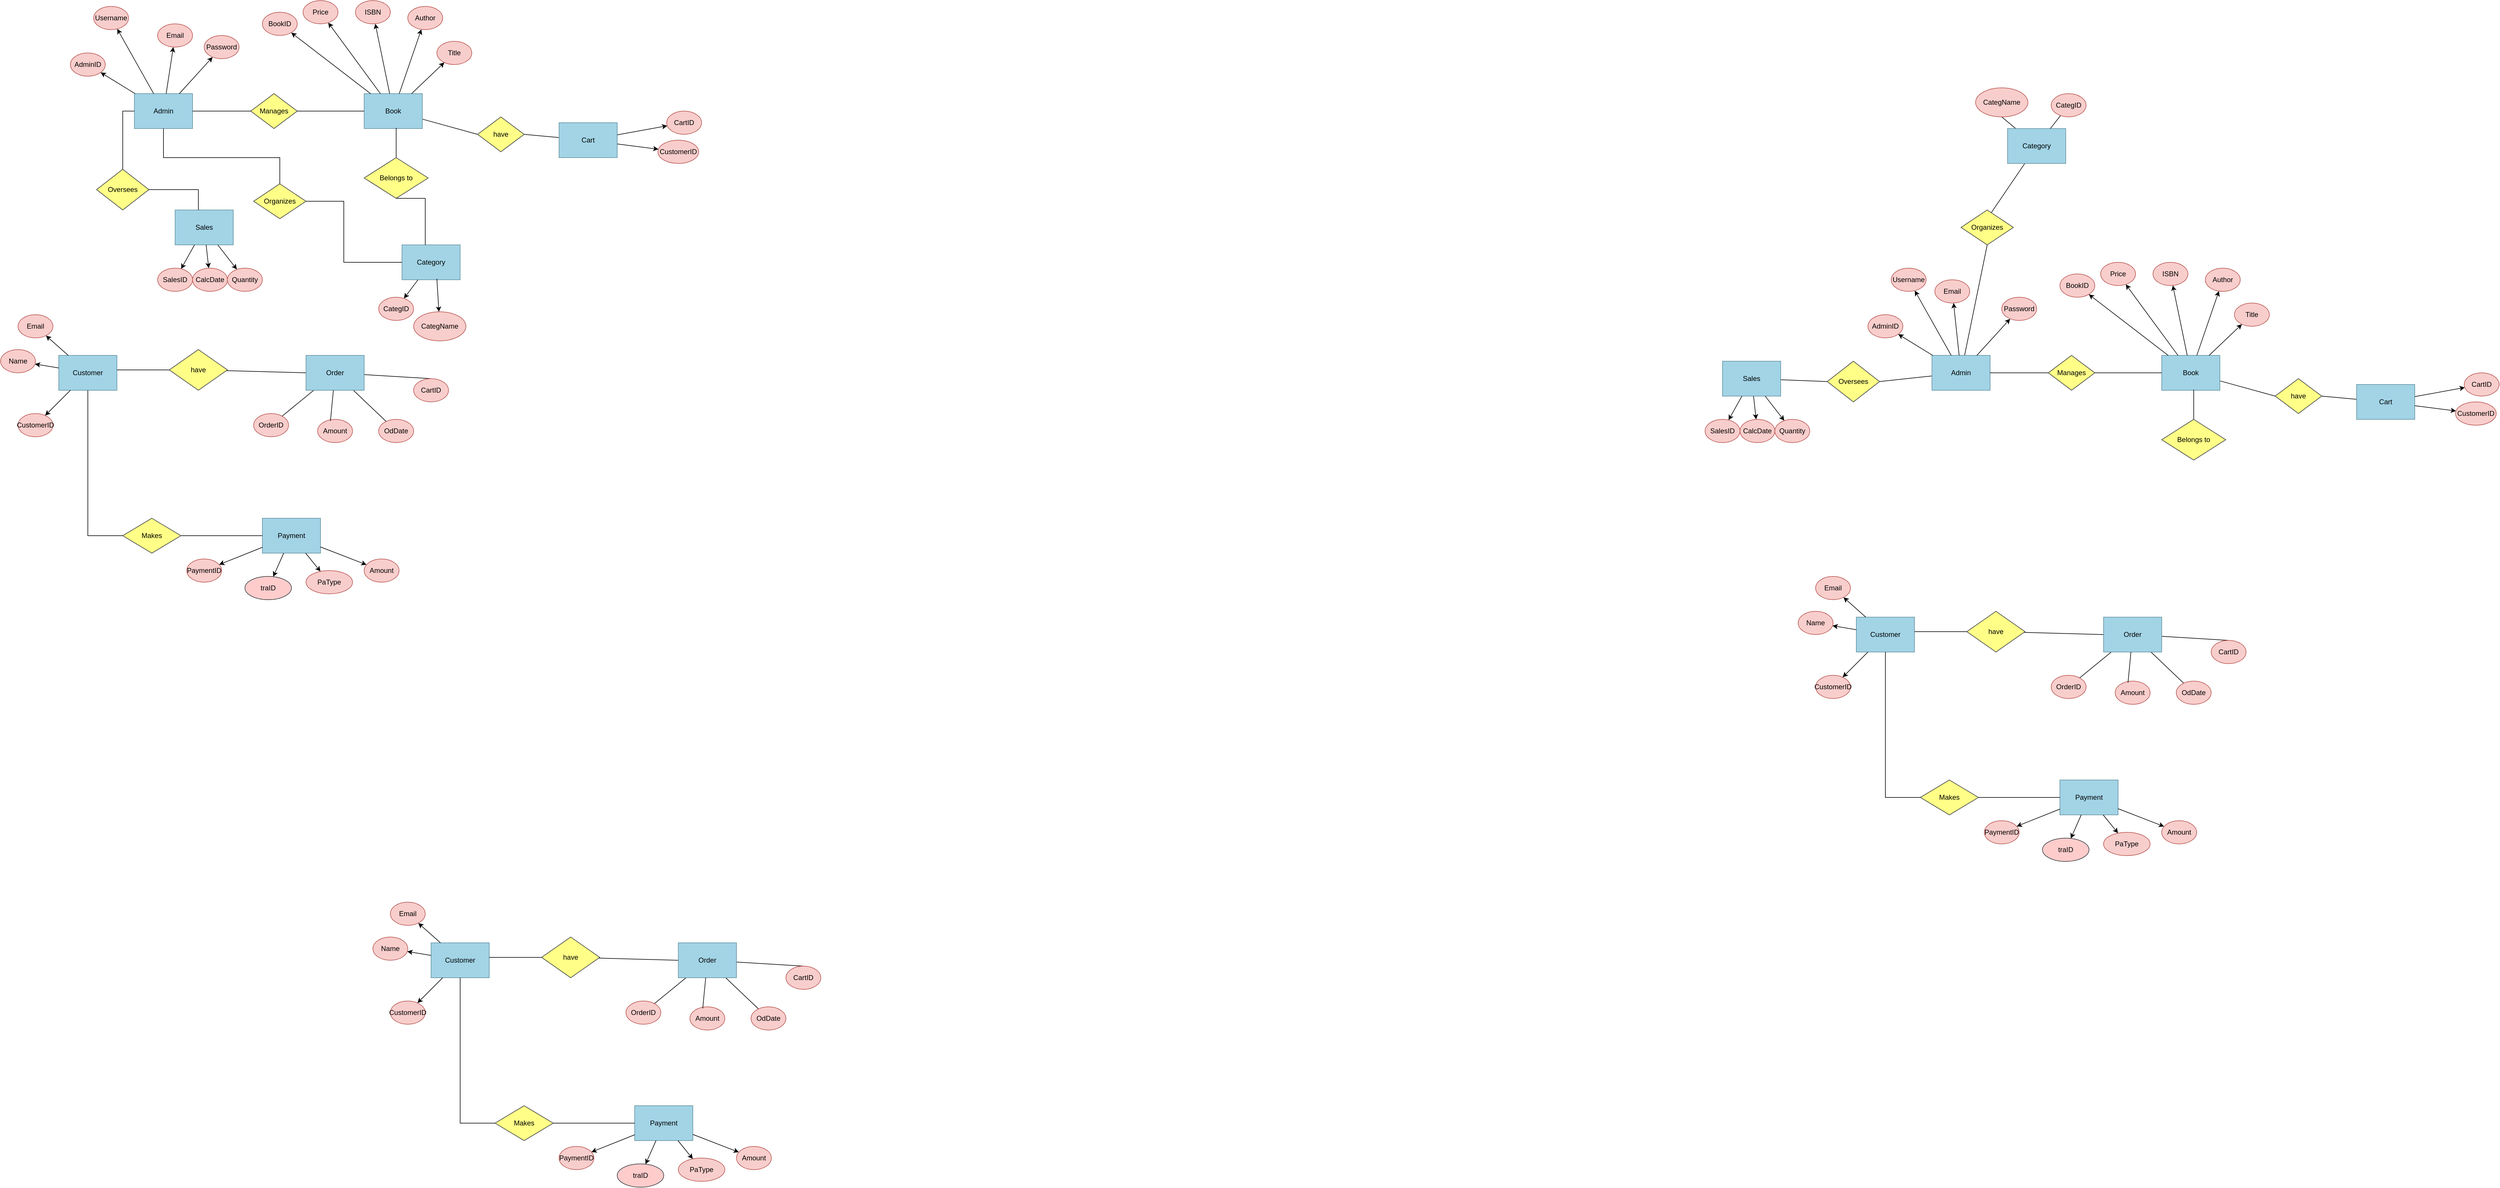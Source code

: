 <mxfile version="26.0.4">
  <diagram name="Page-1" id="3rhYrRMiB4eGqfflBsjG">
    <mxGraphModel dx="1434" dy="1306" grid="1" gridSize="10" guides="1" tooltips="1" connect="1" arrows="1" fold="1" page="0" pageScale="1" pageWidth="980" pageHeight="1390" math="0" shadow="0">
      <root>
        <mxCell id="0" />
        <mxCell id="1" parent="0" />
        <mxCell id="0rolewgUnkRtEiROL6Xr-1" value="Admin" style="rounded=0;whiteSpace=wrap;html=1;fillColor=#a2d4e6;strokeColor=#63919f;" parent="1" vertex="1">
          <mxGeometry x="450" y="-230" width="100" height="60" as="geometry" />
        </mxCell>
        <mxCell id="0rolewgUnkRtEiROL6Xr-2" value="AdminID" style="ellipse;whiteSpace=wrap;html=1;fillColor=#f8cecc;strokeColor=#b85450;" parent="1" vertex="1">
          <mxGeometry x="340" y="-300" width="60" height="40" as="geometry" />
        </mxCell>
        <mxCell id="0rolewgUnkRtEiROL6Xr-3" parent="1" source="0rolewgUnkRtEiROL6Xr-1" target="0rolewgUnkRtEiROL6Xr-2" edge="1">
          <mxGeometry relative="1" as="geometry" />
        </mxCell>
        <mxCell id="0rolewgUnkRtEiROL6Xr-4" value="Username" style="ellipse;whiteSpace=wrap;html=1;fillColor=#f8cecc;strokeColor=#b85450;" parent="1" vertex="1">
          <mxGeometry x="380" y="-380" width="60" height="40" as="geometry" />
        </mxCell>
        <mxCell id="0rolewgUnkRtEiROL6Xr-5" parent="1" source="0rolewgUnkRtEiROL6Xr-1" target="0rolewgUnkRtEiROL6Xr-4" edge="1">
          <mxGeometry relative="1" as="geometry" />
        </mxCell>
        <mxCell id="0rolewgUnkRtEiROL6Xr-6" value="Email" style="ellipse;whiteSpace=wrap;html=1;fillColor=#f8cecc;strokeColor=#b85450;" parent="1" vertex="1">
          <mxGeometry x="490" y="-350" width="60" height="40" as="geometry" />
        </mxCell>
        <mxCell id="0rolewgUnkRtEiROL6Xr-7" parent="1" source="0rolewgUnkRtEiROL6Xr-1" target="0rolewgUnkRtEiROL6Xr-6" edge="1">
          <mxGeometry relative="1" as="geometry" />
        </mxCell>
        <mxCell id="0rolewgUnkRtEiROL6Xr-8" value="Password" style="ellipse;whiteSpace=wrap;html=1;fillColor=#f8cecc;strokeColor=#b85450;" parent="1" vertex="1">
          <mxGeometry x="570" y="-330" width="60" height="40" as="geometry" />
        </mxCell>
        <mxCell id="0rolewgUnkRtEiROL6Xr-9" parent="1" source="0rolewgUnkRtEiROL6Xr-1" target="0rolewgUnkRtEiROL6Xr-8" edge="1">
          <mxGeometry relative="1" as="geometry" />
        </mxCell>
        <mxCell id="0rolewgUnkRtEiROL6Xr-10" value="Manages" style="rhombus;whiteSpace=wrap;html=1;fillColor=#ffff88;strokeColor=#36393d;" parent="1" vertex="1">
          <mxGeometry x="650" y="-230" width="80" height="60" as="geometry" />
        </mxCell>
        <mxCell id="0rolewgUnkRtEiROL6Xr-11" value="Category" style="rounded=0;whiteSpace=wrap;html=1;fillColor=#a2d4e6;strokeColor=#63919f;" parent="1" vertex="1">
          <mxGeometry x="910" y="30" width="100" height="60" as="geometry" />
        </mxCell>
        <mxCell id="0rolewgUnkRtEiROL6Xr-12" value="CategID" style="ellipse;whiteSpace=wrap;html=1;fillColor=#f8cecc;strokeColor=#b85450;" parent="1" vertex="1">
          <mxGeometry x="870" y="120" width="60" height="40" as="geometry" />
        </mxCell>
        <mxCell id="0rolewgUnkRtEiROL6Xr-13" parent="1" source="0rolewgUnkRtEiROL6Xr-11" target="0rolewgUnkRtEiROL6Xr-12" edge="1">
          <mxGeometry relative="1" as="geometry" />
        </mxCell>
        <mxCell id="0rolewgUnkRtEiROL6Xr-14" value="CategName" style="ellipse;whiteSpace=wrap;html=1;fillColor=#f8cecc;strokeColor=#b85450;" parent="1" vertex="1">
          <mxGeometry x="930" y="145" width="90" height="50" as="geometry" />
        </mxCell>
        <mxCell id="0rolewgUnkRtEiROL6Xr-15" style="exitX=0.6;exitY=0.971;exitDx=0;exitDy=0;exitPerimeter=0;" parent="1" source="0rolewgUnkRtEiROL6Xr-11" target="0rolewgUnkRtEiROL6Xr-14" edge="1">
          <mxGeometry relative="1" as="geometry">
            <mxPoint x="1000" y="211" as="sourcePoint" />
          </mxGeometry>
        </mxCell>
        <mxCell id="0gAxfDzyQAuVlfRYsMav-8" style="rounded=0;orthogonalLoop=1;jettySize=auto;html=1;entryX=0;entryY=0.5;entryDx=0;entryDy=0;endArrow=none;endFill=0;" edge="1" parent="1" source="0rolewgUnkRtEiROL6Xr-16" target="0gAxfDzyQAuVlfRYsMav-7">
          <mxGeometry relative="1" as="geometry" />
        </mxCell>
        <mxCell id="0rolewgUnkRtEiROL6Xr-16" value="Book" style="rounded=0;whiteSpace=wrap;html=1;fillColor=#a2d4e6;strokeColor=#63919f;" parent="1" vertex="1">
          <mxGeometry x="845" y="-230" width="100" height="60" as="geometry" />
        </mxCell>
        <mxCell id="0rolewgUnkRtEiROL6Xr-17" value="BookID" style="ellipse;whiteSpace=wrap;html=1;fillColor=#f8cecc;strokeColor=#b85450;" parent="1" vertex="1">
          <mxGeometry x="670" y="-370" width="60" height="40" as="geometry" />
        </mxCell>
        <mxCell id="0rolewgUnkRtEiROL6Xr-18" parent="1" source="0rolewgUnkRtEiROL6Xr-16" target="0rolewgUnkRtEiROL6Xr-17" edge="1">
          <mxGeometry relative="1" as="geometry" />
        </mxCell>
        <mxCell id="0rolewgUnkRtEiROL6Xr-19" value="Title" style="ellipse;whiteSpace=wrap;html=1;fillColor=#f8cecc;strokeColor=#b85450;" parent="1" vertex="1">
          <mxGeometry x="970" y="-320" width="60" height="40" as="geometry" />
        </mxCell>
        <mxCell id="0rolewgUnkRtEiROL6Xr-20" parent="1" source="0rolewgUnkRtEiROL6Xr-16" target="0rolewgUnkRtEiROL6Xr-19" edge="1">
          <mxGeometry relative="1" as="geometry" />
        </mxCell>
        <mxCell id="0rolewgUnkRtEiROL6Xr-21" value="ISBN" style="ellipse;whiteSpace=wrap;html=1;fillColor=#f8cecc;strokeColor=#b85450;" parent="1" vertex="1">
          <mxGeometry x="830" y="-390" width="60" height="40" as="geometry" />
        </mxCell>
        <mxCell id="0rolewgUnkRtEiROL6Xr-22" parent="1" source="0rolewgUnkRtEiROL6Xr-16" target="0rolewgUnkRtEiROL6Xr-21" edge="1">
          <mxGeometry relative="1" as="geometry" />
        </mxCell>
        <mxCell id="0rolewgUnkRtEiROL6Xr-23" value="Price" style="ellipse;whiteSpace=wrap;html=1;fillColor=#f8cecc;strokeColor=#b85450;" parent="1" vertex="1">
          <mxGeometry x="740" y="-390" width="60" height="40" as="geometry" />
        </mxCell>
        <mxCell id="0rolewgUnkRtEiROL6Xr-24" parent="1" source="0rolewgUnkRtEiROL6Xr-16" target="0rolewgUnkRtEiROL6Xr-23" edge="1">
          <mxGeometry relative="1" as="geometry" />
        </mxCell>
        <mxCell id="0rolewgUnkRtEiROL6Xr-25" value="Author" style="ellipse;whiteSpace=wrap;html=1;fillColor=#f8cecc;strokeColor=#b85450;" parent="1" vertex="1">
          <mxGeometry x="920" y="-380" width="60" height="40" as="geometry" />
        </mxCell>
        <mxCell id="0rolewgUnkRtEiROL6Xr-26" parent="1" source="0rolewgUnkRtEiROL6Xr-16" target="0rolewgUnkRtEiROL6Xr-25" edge="1">
          <mxGeometry relative="1" as="geometry" />
        </mxCell>
        <mxCell id="0rolewgUnkRtEiROL6Xr-27" value="Payment" style="rounded=0;whiteSpace=wrap;html=1;fillColor=#a2d4e6;strokeColor=#63919f;" parent="1" vertex="1">
          <mxGeometry x="670" y="500" width="100" height="60" as="geometry" />
        </mxCell>
        <mxCell id="0rolewgUnkRtEiROL6Xr-28" value="PaymentID" style="ellipse;whiteSpace=wrap;html=1;fillColor=#f8cecc;strokeColor=#b85450;" parent="1" vertex="1">
          <mxGeometry x="540" y="570" width="60" height="40" as="geometry" />
        </mxCell>
        <mxCell id="0rolewgUnkRtEiROL6Xr-29" parent="1" source="0rolewgUnkRtEiROL6Xr-27" target="0rolewgUnkRtEiROL6Xr-28" edge="1">
          <mxGeometry relative="1" as="geometry" />
        </mxCell>
        <mxCell id="0rolewgUnkRtEiROL6Xr-30" value="Amount" style="ellipse;whiteSpace=wrap;html=1;fillColor=#f8cecc;strokeColor=#b85450;" parent="1" vertex="1">
          <mxGeometry x="845" y="570" width="60" height="40" as="geometry" />
        </mxCell>
        <mxCell id="0rolewgUnkRtEiROL6Xr-31" parent="1" source="0rolewgUnkRtEiROL6Xr-27" target="0rolewgUnkRtEiROL6Xr-30" edge="1">
          <mxGeometry relative="1" as="geometry" />
        </mxCell>
        <mxCell id="0rolewgUnkRtEiROL6Xr-32" value="PaType" style="ellipse;whiteSpace=wrap;html=1;fillColor=#f8cecc;strokeColor=#b85450;" parent="1" vertex="1">
          <mxGeometry x="745" y="590" width="80" height="40" as="geometry" />
        </mxCell>
        <mxCell id="0rolewgUnkRtEiROL6Xr-33" parent="1" source="0rolewgUnkRtEiROL6Xr-27" target="0rolewgUnkRtEiROL6Xr-32" edge="1">
          <mxGeometry relative="1" as="geometry" />
        </mxCell>
        <mxCell id="0rolewgUnkRtEiROL6Xr-34" value="traID" style="ellipse;whiteSpace=wrap;html=1;fillColor=#ffcccc;strokeColor=#36393d;" parent="1" vertex="1">
          <mxGeometry x="640" y="600" width="80" height="40" as="geometry" />
        </mxCell>
        <mxCell id="0rolewgUnkRtEiROL6Xr-35" parent="1" source="0rolewgUnkRtEiROL6Xr-27" target="0rolewgUnkRtEiROL6Xr-34" edge="1">
          <mxGeometry relative="1" as="geometry" />
        </mxCell>
        <mxCell id="0rolewgUnkRtEiROL6Xr-41" value="Sales" style="rounded=0;whiteSpace=wrap;html=1;fillColor=#a2d4e6;strokeColor=#63919f;" parent="1" vertex="1">
          <mxGeometry x="520" y="-30" width="100" height="60" as="geometry" />
        </mxCell>
        <mxCell id="0rolewgUnkRtEiROL6Xr-42" value="SalesID" style="ellipse;whiteSpace=wrap;html=1;fillColor=#f8cecc;strokeColor=#b85450;" parent="1" vertex="1">
          <mxGeometry x="490" y="70" width="60" height="40" as="geometry" />
        </mxCell>
        <mxCell id="0rolewgUnkRtEiROL6Xr-43" parent="1" source="0rolewgUnkRtEiROL6Xr-41" target="0rolewgUnkRtEiROL6Xr-42" edge="1">
          <mxGeometry relative="1" as="geometry" />
        </mxCell>
        <mxCell id="0rolewgUnkRtEiROL6Xr-44" value="Quantity" style="ellipse;whiteSpace=wrap;html=1;fillColor=#f8cecc;strokeColor=#b85450;" parent="1" vertex="1">
          <mxGeometry x="610" y="70" width="60" height="40" as="geometry" />
        </mxCell>
        <mxCell id="0rolewgUnkRtEiROL6Xr-45" parent="1" source="0rolewgUnkRtEiROL6Xr-41" target="0rolewgUnkRtEiROL6Xr-44" edge="1">
          <mxGeometry relative="1" as="geometry" />
        </mxCell>
        <mxCell id="0rolewgUnkRtEiROL6Xr-46" value="CalcDate" style="ellipse;whiteSpace=wrap;html=1;fillColor=#f8cecc;strokeColor=#b85450;" parent="1" vertex="1">
          <mxGeometry x="550" y="70" width="60" height="40" as="geometry" />
        </mxCell>
        <mxCell id="0rolewgUnkRtEiROL6Xr-47" parent="1" source="0rolewgUnkRtEiROL6Xr-41" target="0rolewgUnkRtEiROL6Xr-46" edge="1">
          <mxGeometry relative="1" as="geometry" />
        </mxCell>
        <mxCell id="0rolewgUnkRtEiROL6Xr-48" value="Customer" style="rounded=0;whiteSpace=wrap;html=1;fillColor=#a2d4e6;strokeColor=#63919f;" parent="1" vertex="1">
          <mxGeometry x="320" y="220" width="100" height="60" as="geometry" />
        </mxCell>
        <mxCell id="0rolewgUnkRtEiROL6Xr-49" value="CustomerID" style="ellipse;whiteSpace=wrap;html=1;fillColor=#f8cecc;strokeColor=#b85450;" parent="1" vertex="1">
          <mxGeometry x="250" y="320" width="60" height="40" as="geometry" />
        </mxCell>
        <mxCell id="0rolewgUnkRtEiROL6Xr-50" parent="1" source="0rolewgUnkRtEiROL6Xr-48" target="0rolewgUnkRtEiROL6Xr-49" edge="1">
          <mxGeometry relative="1" as="geometry" />
        </mxCell>
        <mxCell id="0rolewgUnkRtEiROL6Xr-51" value="Name" style="ellipse;whiteSpace=wrap;html=1;fillColor=#f8cecc;strokeColor=#b85450;" parent="1" vertex="1">
          <mxGeometry x="220" y="210" width="60" height="40" as="geometry" />
        </mxCell>
        <mxCell id="0rolewgUnkRtEiROL6Xr-52" parent="1" source="0rolewgUnkRtEiROL6Xr-48" target="0rolewgUnkRtEiROL6Xr-51" edge="1">
          <mxGeometry relative="1" as="geometry" />
        </mxCell>
        <mxCell id="0rolewgUnkRtEiROL6Xr-53" value="Email" style="ellipse;whiteSpace=wrap;html=1;fillColor=#f8cecc;strokeColor=#b85450;" parent="1" vertex="1">
          <mxGeometry x="250" y="150" width="60" height="40" as="geometry" />
        </mxCell>
        <mxCell id="0rolewgUnkRtEiROL6Xr-54" parent="1" source="0rolewgUnkRtEiROL6Xr-48" target="0rolewgUnkRtEiROL6Xr-53" edge="1">
          <mxGeometry relative="1" as="geometry" />
        </mxCell>
        <mxCell id="0rolewgUnkRtEiROL6Xr-55" value="" style="endArrow=none;html=1;rounded=0;" parent="1" edge="1">
          <mxGeometry width="50" height="50" relative="1" as="geometry">
            <mxPoint x="900" y="-120" as="sourcePoint" />
            <mxPoint x="900" y="-171" as="targetPoint" />
          </mxGeometry>
        </mxCell>
        <mxCell id="0rolewgUnkRtEiROL6Xr-56" value="" style="rhombus;whiteSpace=wrap;html=1;fillColor=#ffff88;strokeColor=#36393d;" parent="1" vertex="1">
          <mxGeometry x="845" y="-120" width="110" height="70" as="geometry" />
        </mxCell>
        <mxCell id="0rolewgUnkRtEiROL6Xr-57" value="" style="endArrow=none;html=1;rounded=0;exitX=0.4;exitY=0;exitDx=0;exitDy=0;exitPerimeter=0;" parent="1" source="0rolewgUnkRtEiROL6Xr-11" edge="1">
          <mxGeometry width="50" height="50" relative="1" as="geometry">
            <mxPoint x="530" y="-20" as="sourcePoint" />
            <mxPoint x="900" y="-50" as="targetPoint" />
            <Array as="points">
              <mxPoint x="950" y="-50" />
            </Array>
          </mxGeometry>
        </mxCell>
        <mxCell id="0rolewgUnkRtEiROL6Xr-58" value="Belongs to" style="text;html=1;align=center;verticalAlign=middle;whiteSpace=wrap;rounded=0;fillColor=none;strokeColor=none;glass=0;gradientColor=none;" parent="1" vertex="1">
          <mxGeometry x="870" y="-100" width="60" height="30" as="geometry" />
        </mxCell>
        <mxCell id="0gAxfDzyQAuVlfRYsMav-15" style="rounded=0;orthogonalLoop=1;jettySize=auto;html=1;entryX=0;entryY=0.5;entryDx=0;entryDy=0;endArrow=none;endFill=0;" edge="1" parent="1" source="0rolewgUnkRtEiROL6Xr-59" target="0gAxfDzyQAuVlfRYsMav-11">
          <mxGeometry relative="1" as="geometry">
            <mxPoint x="740" y="245" as="targetPoint" />
          </mxGeometry>
        </mxCell>
        <mxCell id="0rolewgUnkRtEiROL6Xr-59" value="" style="rhombus;whiteSpace=wrap;html=1;fillColor=#ffff88;strokeColor=#36393d;" parent="1" vertex="1">
          <mxGeometry x="510" y="210" width="100" height="70" as="geometry" />
        </mxCell>
        <mxCell id="0rolewgUnkRtEiROL6Xr-60" value="have" style="text;html=1;align=center;verticalAlign=middle;whiteSpace=wrap;rounded=0;" parent="1" vertex="1">
          <mxGeometry x="530" y="230" width="60" height="30" as="geometry" />
        </mxCell>
        <mxCell id="0rolewgUnkRtEiROL6Xr-61" value="" style="endArrow=none;html=1;rounded=0;entryX=0;entryY=0.5;entryDx=0;entryDy=0;exitX=1;exitY=0.5;exitDx=0;exitDy=0;" parent="1" source="0rolewgUnkRtEiROL6Xr-10" target="0rolewgUnkRtEiROL6Xr-16" edge="1">
          <mxGeometry width="50" height="50" relative="1" as="geometry">
            <mxPoint x="390" y="-160" as="sourcePoint" />
            <mxPoint x="440" y="-210" as="targetPoint" />
          </mxGeometry>
        </mxCell>
        <mxCell id="0rolewgUnkRtEiROL6Xr-62" value="" style="endArrow=none;html=1;rounded=0;entryX=1;entryY=0.5;entryDx=0;entryDy=0;exitX=0;exitY=0.5;exitDx=0;exitDy=0;" parent="1" source="0rolewgUnkRtEiROL6Xr-10" target="0rolewgUnkRtEiROL6Xr-1" edge="1">
          <mxGeometry width="50" height="50" relative="1" as="geometry">
            <mxPoint x="480" y="-200" as="sourcePoint" />
            <mxPoint x="430" y="-250" as="targetPoint" />
            <Array as="points">
              <mxPoint x="590" y="-200" />
            </Array>
          </mxGeometry>
        </mxCell>
        <mxCell id="0rolewgUnkRtEiROL6Xr-64" value="" style="endArrow=none;html=1;rounded=0;entryX=0;entryY=0.5;entryDx=0;entryDy=0;" parent="1" target="0rolewgUnkRtEiROL6Xr-59" edge="1">
          <mxGeometry width="50" height="50" relative="1" as="geometry">
            <mxPoint x="420" y="245" as="sourcePoint" />
            <mxPoint x="510" y="110" as="targetPoint" />
          </mxGeometry>
        </mxCell>
        <mxCell id="0rolewgUnkRtEiROL6Xr-69" value="" style="rhombus;whiteSpace=wrap;html=1;fillColor=#ffff88;strokeColor=#36393d;" parent="1" vertex="1">
          <mxGeometry x="385" y="-100" width="90" height="70" as="geometry" />
        </mxCell>
        <mxCell id="0rolewgUnkRtEiROL6Xr-70" value="Oversees" style="text;html=1;align=center;verticalAlign=middle;whiteSpace=wrap;rounded=0;" parent="1" vertex="1">
          <mxGeometry x="400" y="-80" width="60" height="30" as="geometry" />
        </mxCell>
        <mxCell id="0rolewgUnkRtEiROL6Xr-71" value="" style="endArrow=none;html=1;rounded=0;entryX=0;entryY=0.5;entryDx=0;entryDy=0;exitX=0.5;exitY=0;exitDx=0;exitDy=0;" parent="1" source="0rolewgUnkRtEiROL6Xr-69" target="0rolewgUnkRtEiROL6Xr-1" edge="1">
          <mxGeometry width="50" height="50" relative="1" as="geometry">
            <mxPoint x="540" y="50" as="sourcePoint" />
            <mxPoint x="590" as="targetPoint" />
            <Array as="points">
              <mxPoint x="430" y="-200" />
            </Array>
          </mxGeometry>
        </mxCell>
        <mxCell id="0rolewgUnkRtEiROL6Xr-72" value="" style="endArrow=none;html=1;rounded=0;entryX=1;entryY=0.5;entryDx=0;entryDy=0;exitX=0.4;exitY=0;exitDx=0;exitDy=0;exitPerimeter=0;" parent="1" source="0rolewgUnkRtEiROL6Xr-41" target="0rolewgUnkRtEiROL6Xr-69" edge="1">
          <mxGeometry width="50" height="50" relative="1" as="geometry">
            <mxPoint x="560" y="40" as="sourcePoint" />
            <mxPoint x="570" y="-10" as="targetPoint" />
            <Array as="points">
              <mxPoint x="560" y="-65" />
            </Array>
          </mxGeometry>
        </mxCell>
        <mxCell id="0rolewgUnkRtEiROL6Xr-81" value="" style="rhombus;whiteSpace=wrap;html=1;fillColor=#ffff88;strokeColor=#36393d;" parent="1" vertex="1">
          <mxGeometry x="430" y="500" width="100" height="60" as="geometry" />
        </mxCell>
        <mxCell id="0rolewgUnkRtEiROL6Xr-82" value="Makes" style="text;html=1;align=center;verticalAlign=middle;whiteSpace=wrap;rounded=0;" parent="1" vertex="1">
          <mxGeometry x="450" y="515" width="60" height="30" as="geometry" />
        </mxCell>
        <mxCell id="0rolewgUnkRtEiROL6Xr-83" value="" style="endArrow=none;html=1;rounded=0;entryX=0;entryY=0.5;entryDx=0;entryDy=0;exitX=1;exitY=0.5;exitDx=0;exitDy=0;" parent="1" source="0rolewgUnkRtEiROL6Xr-81" target="0rolewgUnkRtEiROL6Xr-27" edge="1">
          <mxGeometry width="50" height="50" relative="1" as="geometry">
            <mxPoint x="610" y="420" as="sourcePoint" />
            <mxPoint x="660" y="370" as="targetPoint" />
          </mxGeometry>
        </mxCell>
        <mxCell id="0rolewgUnkRtEiROL6Xr-84" value="" style="endArrow=none;html=1;rounded=0;exitX=0.5;exitY=1;exitDx=0;exitDy=0;entryX=0;entryY=0.5;entryDx=0;entryDy=0;" parent="1" source="0rolewgUnkRtEiROL6Xr-48" target="0rolewgUnkRtEiROL6Xr-81" edge="1">
          <mxGeometry width="50" height="50" relative="1" as="geometry">
            <mxPoint x="610" y="420" as="sourcePoint" />
            <mxPoint x="660" y="370" as="targetPoint" />
            <Array as="points">
              <mxPoint x="370" y="530" />
            </Array>
          </mxGeometry>
        </mxCell>
        <mxCell id="0rolewgUnkRtEiROL6Xr-85" value="" style="rhombus;whiteSpace=wrap;html=1;fillColor=#ffff88;strokeColor=#36393d;" parent="1" vertex="1">
          <mxGeometry x="655" y="-75" width="90" height="60" as="geometry" />
        </mxCell>
        <mxCell id="0rolewgUnkRtEiROL6Xr-86" value="" style="endArrow=none;html=1;rounded=0;entryX=1;entryY=0.5;entryDx=0;entryDy=0;exitX=0;exitY=0.5;exitDx=0;exitDy=0;" parent="1" source="0rolewgUnkRtEiROL6Xr-11" target="0rolewgUnkRtEiROL6Xr-85" edge="1">
          <mxGeometry width="50" height="50" relative="1" as="geometry">
            <mxPoint x="760" y="140" as="sourcePoint" />
            <mxPoint x="810" y="90" as="targetPoint" />
            <Array as="points">
              <mxPoint x="810" y="60" />
              <mxPoint x="810" y="-45" />
            </Array>
          </mxGeometry>
        </mxCell>
        <mxCell id="0rolewgUnkRtEiROL6Xr-87" value="" style="endArrow=none;html=1;rounded=0;exitX=0.5;exitY=1;exitDx=0;exitDy=0;entryX=0.5;entryY=0;entryDx=0;entryDy=0;" parent="1" source="0rolewgUnkRtEiROL6Xr-1" target="0rolewgUnkRtEiROL6Xr-85" edge="1">
          <mxGeometry width="50" height="50" relative="1" as="geometry">
            <mxPoint x="750" y="190" as="sourcePoint" />
            <mxPoint x="700" y="-120" as="targetPoint" />
            <Array as="points">
              <mxPoint x="500" y="-120" />
              <mxPoint x="700" y="-120" />
            </Array>
          </mxGeometry>
        </mxCell>
        <mxCell id="0rolewgUnkRtEiROL6Xr-88" value="Organizes" style="text;html=1;align=center;verticalAlign=middle;whiteSpace=wrap;rounded=0;" parent="1" vertex="1">
          <mxGeometry x="670" y="-60" width="60" height="30" as="geometry" />
        </mxCell>
        <mxCell id="0gAxfDzyQAuVlfRYsMav-9" style="rounded=0;orthogonalLoop=1;jettySize=auto;html=1;entryX=1;entryY=0.5;entryDx=0;entryDy=0;curved=1;strokeColor=default;endArrow=none;endFill=0;" edge="1" parent="1" source="0gAxfDzyQAuVlfRYsMav-1" target="0gAxfDzyQAuVlfRYsMav-7">
          <mxGeometry relative="1" as="geometry" />
        </mxCell>
        <mxCell id="0gAxfDzyQAuVlfRYsMav-1" value="Cart" style="rounded=0;whiteSpace=wrap;html=1;fillColor=#a2d4e6;strokeColor=#63919f;" vertex="1" parent="1">
          <mxGeometry x="1180" y="-180" width="100" height="60" as="geometry" />
        </mxCell>
        <mxCell id="0gAxfDzyQAuVlfRYsMav-2" value="CartID" style="ellipse;whiteSpace=wrap;html=1;fillColor=#f8cecc;strokeColor=#b85450;" vertex="1" parent="1">
          <mxGeometry x="1365" y="-200" width="60" height="40" as="geometry" />
        </mxCell>
        <mxCell id="0gAxfDzyQAuVlfRYsMav-3" edge="1" parent="1" source="0gAxfDzyQAuVlfRYsMav-1" target="0gAxfDzyQAuVlfRYsMav-2">
          <mxGeometry relative="1" as="geometry" />
        </mxCell>
        <mxCell id="0gAxfDzyQAuVlfRYsMav-4" value="CustomerID" style="ellipse;whiteSpace=wrap;html=1;fillColor=#f8cecc;strokeColor=#b85450;" vertex="1" parent="1">
          <mxGeometry x="1350" y="-150" width="70" height="40" as="geometry" />
        </mxCell>
        <mxCell id="0gAxfDzyQAuVlfRYsMav-5" edge="1" parent="1" source="0gAxfDzyQAuVlfRYsMav-1" target="0gAxfDzyQAuVlfRYsMav-4">
          <mxGeometry relative="1" as="geometry" />
        </mxCell>
        <mxCell id="0gAxfDzyQAuVlfRYsMav-7" value="have" style="rhombus;whiteSpace=wrap;html=1;fillColor=#ffff88;strokeColor=#36393d;" vertex="1" parent="1">
          <mxGeometry x="1040" y="-190" width="80" height="60" as="geometry" />
        </mxCell>
        <mxCell id="0gAxfDzyQAuVlfRYsMav-24" style="rounded=0;orthogonalLoop=1;jettySize=auto;html=1;endArrow=none;endFill=0;" edge="1" parent="1" source="0gAxfDzyQAuVlfRYsMav-11" target="0gAxfDzyQAuVlfRYsMav-22">
          <mxGeometry relative="1" as="geometry" />
        </mxCell>
        <mxCell id="0gAxfDzyQAuVlfRYsMav-26" style="rounded=0;orthogonalLoop=1;jettySize=auto;html=1;endArrow=none;endFill=0;" edge="1" parent="1" source="0gAxfDzyQAuVlfRYsMav-11" target="0gAxfDzyQAuVlfRYsMav-21">
          <mxGeometry relative="1" as="geometry" />
        </mxCell>
        <mxCell id="0gAxfDzyQAuVlfRYsMav-27" style="rounded=0;orthogonalLoop=1;jettySize=auto;html=1;entryX=0.5;entryY=0;entryDx=0;entryDy=0;endArrow=none;endFill=0;" edge="1" parent="1" source="0gAxfDzyQAuVlfRYsMav-11" target="0gAxfDzyQAuVlfRYsMav-20">
          <mxGeometry relative="1" as="geometry" />
        </mxCell>
        <mxCell id="0gAxfDzyQAuVlfRYsMav-11" value="Order" style="rounded=0;whiteSpace=wrap;html=1;fillColor=#a2d4e6;strokeColor=#63919f;" vertex="1" parent="1">
          <mxGeometry x="745" y="220" width="100" height="60" as="geometry" />
        </mxCell>
        <mxCell id="0gAxfDzyQAuVlfRYsMav-19" value="Amount" style="ellipse;whiteSpace=wrap;html=1;fillColor=#f8cecc;strokeColor=#b85450;" vertex="1" parent="1">
          <mxGeometry x="765" y="330" width="60" height="40" as="geometry" />
        </mxCell>
        <mxCell id="0gAxfDzyQAuVlfRYsMav-20" value="CartID" style="ellipse;whiteSpace=wrap;html=1;fillColor=#f8cecc;strokeColor=#b85450;" vertex="1" parent="1">
          <mxGeometry x="930" y="260" width="60" height="40" as="geometry" />
        </mxCell>
        <mxCell id="0gAxfDzyQAuVlfRYsMav-21" value="OdDate" style="ellipse;whiteSpace=wrap;html=1;fillColor=#f8cecc;strokeColor=#b85450;" vertex="1" parent="1">
          <mxGeometry x="870" y="330" width="60" height="40" as="geometry" />
        </mxCell>
        <mxCell id="0gAxfDzyQAuVlfRYsMav-22" value="OrderID" style="ellipse;whiteSpace=wrap;html=1;fillColor=#f8cecc;strokeColor=#b85450;" vertex="1" parent="1">
          <mxGeometry x="655" y="320" width="60" height="40" as="geometry" />
        </mxCell>
        <mxCell id="0gAxfDzyQAuVlfRYsMav-25" style="rounded=0;orthogonalLoop=1;jettySize=auto;html=1;entryX=0.367;entryY=0.068;entryDx=0;entryDy=0;entryPerimeter=0;endArrow=none;endFill=0;" edge="1" parent="1" source="0gAxfDzyQAuVlfRYsMav-11" target="0gAxfDzyQAuVlfRYsMav-19">
          <mxGeometry relative="1" as="geometry" />
        </mxCell>
        <mxCell id="0gAxfDzyQAuVlfRYsMav-161" value="Payment" style="rounded=0;whiteSpace=wrap;html=1;fillColor=#a2d4e6;strokeColor=#63919f;" vertex="1" parent="1">
          <mxGeometry x="1310" y="1510" width="100" height="60" as="geometry" />
        </mxCell>
        <mxCell id="0gAxfDzyQAuVlfRYsMav-162" value="PaymentID" style="ellipse;whiteSpace=wrap;html=1;fillColor=#f8cecc;strokeColor=#b85450;" vertex="1" parent="1">
          <mxGeometry x="1180" y="1580" width="60" height="40" as="geometry" />
        </mxCell>
        <mxCell id="0gAxfDzyQAuVlfRYsMav-163" edge="1" parent="1" source="0gAxfDzyQAuVlfRYsMav-161" target="0gAxfDzyQAuVlfRYsMav-162">
          <mxGeometry relative="1" as="geometry" />
        </mxCell>
        <mxCell id="0gAxfDzyQAuVlfRYsMav-164" value="Amount" style="ellipse;whiteSpace=wrap;html=1;fillColor=#f8cecc;strokeColor=#b85450;" vertex="1" parent="1">
          <mxGeometry x="1485" y="1580" width="60" height="40" as="geometry" />
        </mxCell>
        <mxCell id="0gAxfDzyQAuVlfRYsMav-165" edge="1" parent="1" source="0gAxfDzyQAuVlfRYsMav-161" target="0gAxfDzyQAuVlfRYsMav-164">
          <mxGeometry relative="1" as="geometry" />
        </mxCell>
        <mxCell id="0gAxfDzyQAuVlfRYsMav-166" value="PaType" style="ellipse;whiteSpace=wrap;html=1;fillColor=#f8cecc;strokeColor=#b85450;" vertex="1" parent="1">
          <mxGeometry x="1385" y="1600" width="80" height="40" as="geometry" />
        </mxCell>
        <mxCell id="0gAxfDzyQAuVlfRYsMav-167" edge="1" parent="1" source="0gAxfDzyQAuVlfRYsMav-161" target="0gAxfDzyQAuVlfRYsMav-166">
          <mxGeometry relative="1" as="geometry" />
        </mxCell>
        <mxCell id="0gAxfDzyQAuVlfRYsMav-168" value="traID" style="ellipse;whiteSpace=wrap;html=1;fillColor=#ffcccc;strokeColor=#36393d;" vertex="1" parent="1">
          <mxGeometry x="1280" y="1610" width="80" height="40" as="geometry" />
        </mxCell>
        <mxCell id="0gAxfDzyQAuVlfRYsMav-169" edge="1" parent="1" source="0gAxfDzyQAuVlfRYsMav-161" target="0gAxfDzyQAuVlfRYsMav-168">
          <mxGeometry relative="1" as="geometry" />
        </mxCell>
        <mxCell id="0gAxfDzyQAuVlfRYsMav-170" value="Customer" style="rounded=0;whiteSpace=wrap;html=1;fillColor=#a2d4e6;strokeColor=#63919f;" vertex="1" parent="1">
          <mxGeometry x="960" y="1230" width="100" height="60" as="geometry" />
        </mxCell>
        <mxCell id="0gAxfDzyQAuVlfRYsMav-171" value="CustomerID" style="ellipse;whiteSpace=wrap;html=1;fillColor=#f8cecc;strokeColor=#b85450;" vertex="1" parent="1">
          <mxGeometry x="890" y="1330" width="60" height="40" as="geometry" />
        </mxCell>
        <mxCell id="0gAxfDzyQAuVlfRYsMav-172" edge="1" parent="1" source="0gAxfDzyQAuVlfRYsMav-170" target="0gAxfDzyQAuVlfRYsMav-171">
          <mxGeometry relative="1" as="geometry" />
        </mxCell>
        <mxCell id="0gAxfDzyQAuVlfRYsMav-173" value="Name" style="ellipse;whiteSpace=wrap;html=1;fillColor=#f8cecc;strokeColor=#b85450;" vertex="1" parent="1">
          <mxGeometry x="860" y="1220" width="60" height="40" as="geometry" />
        </mxCell>
        <mxCell id="0gAxfDzyQAuVlfRYsMav-174" edge="1" parent="1" source="0gAxfDzyQAuVlfRYsMav-170" target="0gAxfDzyQAuVlfRYsMav-173">
          <mxGeometry relative="1" as="geometry" />
        </mxCell>
        <mxCell id="0gAxfDzyQAuVlfRYsMav-175" value="Email" style="ellipse;whiteSpace=wrap;html=1;fillColor=#f8cecc;strokeColor=#b85450;" vertex="1" parent="1">
          <mxGeometry x="890" y="1160" width="60" height="40" as="geometry" />
        </mxCell>
        <mxCell id="0gAxfDzyQAuVlfRYsMav-176" edge="1" parent="1" source="0gAxfDzyQAuVlfRYsMav-170" target="0gAxfDzyQAuVlfRYsMav-175">
          <mxGeometry relative="1" as="geometry" />
        </mxCell>
        <mxCell id="0gAxfDzyQAuVlfRYsMav-177" style="rounded=0;orthogonalLoop=1;jettySize=auto;html=1;entryX=0;entryY=0.5;entryDx=0;entryDy=0;endArrow=none;endFill=0;" edge="1" parent="1" source="0gAxfDzyQAuVlfRYsMav-178" target="0gAxfDzyQAuVlfRYsMav-188">
          <mxGeometry relative="1" as="geometry">
            <mxPoint x="1380" y="1255" as="targetPoint" />
          </mxGeometry>
        </mxCell>
        <mxCell id="0gAxfDzyQAuVlfRYsMav-178" value="" style="rhombus;whiteSpace=wrap;html=1;fillColor=#ffff88;strokeColor=#36393d;" vertex="1" parent="1">
          <mxGeometry x="1150" y="1220" width="100" height="70" as="geometry" />
        </mxCell>
        <mxCell id="0gAxfDzyQAuVlfRYsMav-179" value="have" style="text;html=1;align=center;verticalAlign=middle;whiteSpace=wrap;rounded=0;" vertex="1" parent="1">
          <mxGeometry x="1170" y="1240" width="60" height="30" as="geometry" />
        </mxCell>
        <mxCell id="0gAxfDzyQAuVlfRYsMav-180" value="" style="endArrow=none;html=1;rounded=0;entryX=0;entryY=0.5;entryDx=0;entryDy=0;" edge="1" parent="1" target="0gAxfDzyQAuVlfRYsMav-178">
          <mxGeometry width="50" height="50" relative="1" as="geometry">
            <mxPoint x="1060" y="1255" as="sourcePoint" />
            <mxPoint x="1150" y="1120" as="targetPoint" />
          </mxGeometry>
        </mxCell>
        <mxCell id="0gAxfDzyQAuVlfRYsMav-181" value="" style="rhombus;whiteSpace=wrap;html=1;fillColor=#ffff88;strokeColor=#36393d;" vertex="1" parent="1">
          <mxGeometry x="1070" y="1510" width="100" height="60" as="geometry" />
        </mxCell>
        <mxCell id="0gAxfDzyQAuVlfRYsMav-182" value="Makes" style="text;html=1;align=center;verticalAlign=middle;whiteSpace=wrap;rounded=0;" vertex="1" parent="1">
          <mxGeometry x="1090" y="1525" width="60" height="30" as="geometry" />
        </mxCell>
        <mxCell id="0gAxfDzyQAuVlfRYsMav-183" value="" style="endArrow=none;html=1;rounded=0;entryX=0;entryY=0.5;entryDx=0;entryDy=0;exitX=1;exitY=0.5;exitDx=0;exitDy=0;" edge="1" parent="1" source="0gAxfDzyQAuVlfRYsMav-181" target="0gAxfDzyQAuVlfRYsMav-161">
          <mxGeometry width="50" height="50" relative="1" as="geometry">
            <mxPoint x="1250" y="1430" as="sourcePoint" />
            <mxPoint x="1300" y="1380" as="targetPoint" />
          </mxGeometry>
        </mxCell>
        <mxCell id="0gAxfDzyQAuVlfRYsMav-184" value="" style="endArrow=none;html=1;rounded=0;exitX=0.5;exitY=1;exitDx=0;exitDy=0;entryX=0;entryY=0.5;entryDx=0;entryDy=0;" edge="1" parent="1" source="0gAxfDzyQAuVlfRYsMav-170" target="0gAxfDzyQAuVlfRYsMav-181">
          <mxGeometry width="50" height="50" relative="1" as="geometry">
            <mxPoint x="1250" y="1430" as="sourcePoint" />
            <mxPoint x="1300" y="1380" as="targetPoint" />
            <Array as="points">
              <mxPoint x="1010" y="1540" />
            </Array>
          </mxGeometry>
        </mxCell>
        <mxCell id="0gAxfDzyQAuVlfRYsMav-185" style="rounded=0;orthogonalLoop=1;jettySize=auto;html=1;endArrow=none;endFill=0;" edge="1" parent="1" source="0gAxfDzyQAuVlfRYsMav-188" target="0gAxfDzyQAuVlfRYsMav-192">
          <mxGeometry relative="1" as="geometry" />
        </mxCell>
        <mxCell id="0gAxfDzyQAuVlfRYsMav-186" style="rounded=0;orthogonalLoop=1;jettySize=auto;html=1;endArrow=none;endFill=0;" edge="1" parent="1" source="0gAxfDzyQAuVlfRYsMav-188" target="0gAxfDzyQAuVlfRYsMav-191">
          <mxGeometry relative="1" as="geometry" />
        </mxCell>
        <mxCell id="0gAxfDzyQAuVlfRYsMav-187" style="rounded=0;orthogonalLoop=1;jettySize=auto;html=1;entryX=0.5;entryY=0;entryDx=0;entryDy=0;endArrow=none;endFill=0;" edge="1" parent="1" source="0gAxfDzyQAuVlfRYsMav-188" target="0gAxfDzyQAuVlfRYsMav-190">
          <mxGeometry relative="1" as="geometry" />
        </mxCell>
        <mxCell id="0gAxfDzyQAuVlfRYsMav-188" value="Order" style="rounded=0;whiteSpace=wrap;html=1;fillColor=#a2d4e6;strokeColor=#63919f;" vertex="1" parent="1">
          <mxGeometry x="1385" y="1230" width="100" height="60" as="geometry" />
        </mxCell>
        <mxCell id="0gAxfDzyQAuVlfRYsMav-189" value="Amount" style="ellipse;whiteSpace=wrap;html=1;fillColor=#f8cecc;strokeColor=#b85450;" vertex="1" parent="1">
          <mxGeometry x="1405" y="1340" width="60" height="40" as="geometry" />
        </mxCell>
        <mxCell id="0gAxfDzyQAuVlfRYsMav-190" value="CartID" style="ellipse;whiteSpace=wrap;html=1;fillColor=#f8cecc;strokeColor=#b85450;" vertex="1" parent="1">
          <mxGeometry x="1570" y="1270" width="60" height="40" as="geometry" />
        </mxCell>
        <mxCell id="0gAxfDzyQAuVlfRYsMav-191" value="OdDate" style="ellipse;whiteSpace=wrap;html=1;fillColor=#f8cecc;strokeColor=#b85450;" vertex="1" parent="1">
          <mxGeometry x="1510" y="1340" width="60" height="40" as="geometry" />
        </mxCell>
        <mxCell id="0gAxfDzyQAuVlfRYsMav-192" value="OrderID" style="ellipse;whiteSpace=wrap;html=1;fillColor=#f8cecc;strokeColor=#b85450;" vertex="1" parent="1">
          <mxGeometry x="1295" y="1330" width="60" height="40" as="geometry" />
        </mxCell>
        <mxCell id="0gAxfDzyQAuVlfRYsMav-193" style="rounded=0;orthogonalLoop=1;jettySize=auto;html=1;entryX=0.367;entryY=0.068;entryDx=0;entryDy=0;entryPerimeter=0;endArrow=none;endFill=0;" edge="1" parent="1" source="0gAxfDzyQAuVlfRYsMav-188" target="0gAxfDzyQAuVlfRYsMav-189">
          <mxGeometry relative="1" as="geometry" />
        </mxCell>
        <mxCell id="0gAxfDzyQAuVlfRYsMav-294" style="rounded=0;orthogonalLoop=1;jettySize=auto;html=1;entryX=1;entryY=0.5;entryDx=0;entryDy=0;endArrow=none;endFill=0;" edge="1" parent="1" source="0gAxfDzyQAuVlfRYsMav-194" target="0gAxfDzyQAuVlfRYsMav-291">
          <mxGeometry relative="1" as="geometry" />
        </mxCell>
        <mxCell id="0gAxfDzyQAuVlfRYsMav-307" style="rounded=0;orthogonalLoop=1;jettySize=auto;html=1;entryX=0.5;entryY=1;entryDx=0;entryDy=0;endArrow=none;endFill=0;" edge="1" parent="1" source="0gAxfDzyQAuVlfRYsMav-194" target="0gAxfDzyQAuVlfRYsMav-305">
          <mxGeometry relative="1" as="geometry" />
        </mxCell>
        <mxCell id="0gAxfDzyQAuVlfRYsMav-194" value="Admin" style="rounded=0;whiteSpace=wrap;html=1;fillColor=#a2d4e6;strokeColor=#63919f;" vertex="1" parent="1">
          <mxGeometry x="3540" y="220" width="100" height="60" as="geometry" />
        </mxCell>
        <mxCell id="0gAxfDzyQAuVlfRYsMav-195" value="AdminID" style="ellipse;whiteSpace=wrap;html=1;fillColor=#f8cecc;strokeColor=#b85450;" vertex="1" parent="1">
          <mxGeometry x="3430" y="150" width="60" height="40" as="geometry" />
        </mxCell>
        <mxCell id="0gAxfDzyQAuVlfRYsMav-196" edge="1" parent="1" source="0gAxfDzyQAuVlfRYsMav-194" target="0gAxfDzyQAuVlfRYsMav-195">
          <mxGeometry relative="1" as="geometry" />
        </mxCell>
        <mxCell id="0gAxfDzyQAuVlfRYsMav-197" value="Username" style="ellipse;whiteSpace=wrap;html=1;fillColor=#f8cecc;strokeColor=#b85450;" vertex="1" parent="1">
          <mxGeometry x="3470" y="70" width="60" height="40" as="geometry" />
        </mxCell>
        <mxCell id="0gAxfDzyQAuVlfRYsMav-198" edge="1" parent="1" source="0gAxfDzyQAuVlfRYsMav-194" target="0gAxfDzyQAuVlfRYsMav-197">
          <mxGeometry relative="1" as="geometry" />
        </mxCell>
        <mxCell id="0gAxfDzyQAuVlfRYsMav-199" value="Email" style="ellipse;whiteSpace=wrap;html=1;fillColor=#f8cecc;strokeColor=#b85450;" vertex="1" parent="1">
          <mxGeometry x="3545" y="90" width="60" height="40" as="geometry" />
        </mxCell>
        <mxCell id="0gAxfDzyQAuVlfRYsMav-200" edge="1" parent="1" source="0gAxfDzyQAuVlfRYsMav-194" target="0gAxfDzyQAuVlfRYsMav-199">
          <mxGeometry relative="1" as="geometry" />
        </mxCell>
        <mxCell id="0gAxfDzyQAuVlfRYsMav-201" value="Password" style="ellipse;whiteSpace=wrap;html=1;fillColor=#f8cecc;strokeColor=#b85450;" vertex="1" parent="1">
          <mxGeometry x="3660" y="120" width="60" height="40" as="geometry" />
        </mxCell>
        <mxCell id="0gAxfDzyQAuVlfRYsMav-202" edge="1" parent="1" source="0gAxfDzyQAuVlfRYsMav-194" target="0gAxfDzyQAuVlfRYsMav-201">
          <mxGeometry relative="1" as="geometry" />
        </mxCell>
        <mxCell id="0gAxfDzyQAuVlfRYsMav-203" value="Manages" style="rhombus;whiteSpace=wrap;html=1;fillColor=#ffff88;strokeColor=#36393d;" vertex="1" parent="1">
          <mxGeometry x="3740" y="220" width="80" height="60" as="geometry" />
        </mxCell>
        <mxCell id="0gAxfDzyQAuVlfRYsMav-209" style="rounded=0;orthogonalLoop=1;jettySize=auto;html=1;entryX=0;entryY=0.5;entryDx=0;entryDy=0;endArrow=none;endFill=0;" edge="1" parent="1" source="0gAxfDzyQAuVlfRYsMav-210" target="0gAxfDzyQAuVlfRYsMav-272">
          <mxGeometry relative="1" as="geometry" />
        </mxCell>
        <mxCell id="0gAxfDzyQAuVlfRYsMav-210" value="Book" style="rounded=0;whiteSpace=wrap;html=1;fillColor=#a2d4e6;strokeColor=#63919f;" vertex="1" parent="1">
          <mxGeometry x="3935" y="220" width="100" height="60" as="geometry" />
        </mxCell>
        <mxCell id="0gAxfDzyQAuVlfRYsMav-211" value="BookID" style="ellipse;whiteSpace=wrap;html=1;fillColor=#f8cecc;strokeColor=#b85450;" vertex="1" parent="1">
          <mxGeometry x="3760" y="80" width="60" height="40" as="geometry" />
        </mxCell>
        <mxCell id="0gAxfDzyQAuVlfRYsMav-212" edge="1" parent="1" source="0gAxfDzyQAuVlfRYsMav-210" target="0gAxfDzyQAuVlfRYsMav-211">
          <mxGeometry relative="1" as="geometry" />
        </mxCell>
        <mxCell id="0gAxfDzyQAuVlfRYsMav-213" value="Title" style="ellipse;whiteSpace=wrap;html=1;fillColor=#f8cecc;strokeColor=#b85450;" vertex="1" parent="1">
          <mxGeometry x="4060" y="130" width="60" height="40" as="geometry" />
        </mxCell>
        <mxCell id="0gAxfDzyQAuVlfRYsMav-214" edge="1" parent="1" source="0gAxfDzyQAuVlfRYsMav-210" target="0gAxfDzyQAuVlfRYsMav-213">
          <mxGeometry relative="1" as="geometry" />
        </mxCell>
        <mxCell id="0gAxfDzyQAuVlfRYsMav-215" value="ISBN" style="ellipse;whiteSpace=wrap;html=1;fillColor=#f8cecc;strokeColor=#b85450;" vertex="1" parent="1">
          <mxGeometry x="3920" y="60" width="60" height="40" as="geometry" />
        </mxCell>
        <mxCell id="0gAxfDzyQAuVlfRYsMav-216" edge="1" parent="1" source="0gAxfDzyQAuVlfRYsMav-210" target="0gAxfDzyQAuVlfRYsMav-215">
          <mxGeometry relative="1" as="geometry" />
        </mxCell>
        <mxCell id="0gAxfDzyQAuVlfRYsMav-217" value="Price" style="ellipse;whiteSpace=wrap;html=1;fillColor=#f8cecc;strokeColor=#b85450;" vertex="1" parent="1">
          <mxGeometry x="3830" y="60" width="60" height="40" as="geometry" />
        </mxCell>
        <mxCell id="0gAxfDzyQAuVlfRYsMav-218" edge="1" parent="1" source="0gAxfDzyQAuVlfRYsMav-210" target="0gAxfDzyQAuVlfRYsMav-217">
          <mxGeometry relative="1" as="geometry" />
        </mxCell>
        <mxCell id="0gAxfDzyQAuVlfRYsMav-219" value="Author" style="ellipse;whiteSpace=wrap;html=1;fillColor=#f8cecc;strokeColor=#b85450;" vertex="1" parent="1">
          <mxGeometry x="4010" y="70" width="60" height="40" as="geometry" />
        </mxCell>
        <mxCell id="0gAxfDzyQAuVlfRYsMav-220" edge="1" parent="1" source="0gAxfDzyQAuVlfRYsMav-210" target="0gAxfDzyQAuVlfRYsMav-219">
          <mxGeometry relative="1" as="geometry" />
        </mxCell>
        <mxCell id="0gAxfDzyQAuVlfRYsMav-221" value="Payment" style="rounded=0;whiteSpace=wrap;html=1;fillColor=#a2d4e6;strokeColor=#63919f;" vertex="1" parent="1">
          <mxGeometry x="3760" y="950" width="100" height="60" as="geometry" />
        </mxCell>
        <mxCell id="0gAxfDzyQAuVlfRYsMav-222" value="PaymentID" style="ellipse;whiteSpace=wrap;html=1;fillColor=#f8cecc;strokeColor=#b85450;" vertex="1" parent="1">
          <mxGeometry x="3630" y="1020" width="60" height="40" as="geometry" />
        </mxCell>
        <mxCell id="0gAxfDzyQAuVlfRYsMav-223" edge="1" parent="1" source="0gAxfDzyQAuVlfRYsMav-221" target="0gAxfDzyQAuVlfRYsMav-222">
          <mxGeometry relative="1" as="geometry" />
        </mxCell>
        <mxCell id="0gAxfDzyQAuVlfRYsMav-224" value="Amount" style="ellipse;whiteSpace=wrap;html=1;fillColor=#f8cecc;strokeColor=#b85450;" vertex="1" parent="1">
          <mxGeometry x="3935" y="1020" width="60" height="40" as="geometry" />
        </mxCell>
        <mxCell id="0gAxfDzyQAuVlfRYsMav-225" edge="1" parent="1" source="0gAxfDzyQAuVlfRYsMav-221" target="0gAxfDzyQAuVlfRYsMav-224">
          <mxGeometry relative="1" as="geometry" />
        </mxCell>
        <mxCell id="0gAxfDzyQAuVlfRYsMav-226" value="PaType" style="ellipse;whiteSpace=wrap;html=1;fillColor=#f8cecc;strokeColor=#b85450;" vertex="1" parent="1">
          <mxGeometry x="3835" y="1040" width="80" height="40" as="geometry" />
        </mxCell>
        <mxCell id="0gAxfDzyQAuVlfRYsMav-227" edge="1" parent="1" source="0gAxfDzyQAuVlfRYsMav-221" target="0gAxfDzyQAuVlfRYsMav-226">
          <mxGeometry relative="1" as="geometry" />
        </mxCell>
        <mxCell id="0gAxfDzyQAuVlfRYsMav-228" value="traID" style="ellipse;whiteSpace=wrap;html=1;fillColor=#ffcccc;strokeColor=#36393d;" vertex="1" parent="1">
          <mxGeometry x="3730" y="1050" width="80" height="40" as="geometry" />
        </mxCell>
        <mxCell id="0gAxfDzyQAuVlfRYsMav-229" edge="1" parent="1" source="0gAxfDzyQAuVlfRYsMav-221" target="0gAxfDzyQAuVlfRYsMav-228">
          <mxGeometry relative="1" as="geometry" />
        </mxCell>
        <mxCell id="0gAxfDzyQAuVlfRYsMav-237" value="Customer" style="rounded=0;whiteSpace=wrap;html=1;fillColor=#a2d4e6;strokeColor=#63919f;" vertex="1" parent="1">
          <mxGeometry x="3410" y="670" width="100" height="60" as="geometry" />
        </mxCell>
        <mxCell id="0gAxfDzyQAuVlfRYsMav-238" value="CustomerID" style="ellipse;whiteSpace=wrap;html=1;fillColor=#f8cecc;strokeColor=#b85450;" vertex="1" parent="1">
          <mxGeometry x="3340" y="770" width="60" height="40" as="geometry" />
        </mxCell>
        <mxCell id="0gAxfDzyQAuVlfRYsMav-239" edge="1" parent="1" source="0gAxfDzyQAuVlfRYsMav-237" target="0gAxfDzyQAuVlfRYsMav-238">
          <mxGeometry relative="1" as="geometry" />
        </mxCell>
        <mxCell id="0gAxfDzyQAuVlfRYsMav-240" value="Name" style="ellipse;whiteSpace=wrap;html=1;fillColor=#f8cecc;strokeColor=#b85450;" vertex="1" parent="1">
          <mxGeometry x="3310" y="660" width="60" height="40" as="geometry" />
        </mxCell>
        <mxCell id="0gAxfDzyQAuVlfRYsMav-241" edge="1" parent="1" source="0gAxfDzyQAuVlfRYsMav-237" target="0gAxfDzyQAuVlfRYsMav-240">
          <mxGeometry relative="1" as="geometry" />
        </mxCell>
        <mxCell id="0gAxfDzyQAuVlfRYsMav-242" value="Email" style="ellipse;whiteSpace=wrap;html=1;fillColor=#f8cecc;strokeColor=#b85450;" vertex="1" parent="1">
          <mxGeometry x="3340" y="600" width="60" height="40" as="geometry" />
        </mxCell>
        <mxCell id="0gAxfDzyQAuVlfRYsMav-243" edge="1" parent="1" source="0gAxfDzyQAuVlfRYsMav-237" target="0gAxfDzyQAuVlfRYsMav-242">
          <mxGeometry relative="1" as="geometry" />
        </mxCell>
        <mxCell id="0gAxfDzyQAuVlfRYsMav-244" value="" style="endArrow=none;html=1;rounded=0;" edge="1" parent="1">
          <mxGeometry width="50" height="50" relative="1" as="geometry">
            <mxPoint x="3990" y="330" as="sourcePoint" />
            <mxPoint x="3990" y="279" as="targetPoint" />
          </mxGeometry>
        </mxCell>
        <mxCell id="0gAxfDzyQAuVlfRYsMav-245" value="" style="rhombus;whiteSpace=wrap;html=1;fillColor=#ffff88;strokeColor=#36393d;" vertex="1" parent="1">
          <mxGeometry x="3935" y="330" width="110" height="70" as="geometry" />
        </mxCell>
        <mxCell id="0gAxfDzyQAuVlfRYsMav-247" value="Belongs to" style="text;html=1;align=center;verticalAlign=middle;whiteSpace=wrap;rounded=0;fillColor=none;strokeColor=none;glass=0;gradientColor=none;" vertex="1" parent="1">
          <mxGeometry x="3960" y="350" width="60" height="30" as="geometry" />
        </mxCell>
        <mxCell id="0gAxfDzyQAuVlfRYsMav-248" style="rounded=0;orthogonalLoop=1;jettySize=auto;html=1;entryX=0;entryY=0.5;entryDx=0;entryDy=0;endArrow=none;endFill=0;" edge="1" parent="1" source="0gAxfDzyQAuVlfRYsMav-249" target="0gAxfDzyQAuVlfRYsMav-276">
          <mxGeometry relative="1" as="geometry">
            <mxPoint x="3830" y="695" as="targetPoint" />
          </mxGeometry>
        </mxCell>
        <mxCell id="0gAxfDzyQAuVlfRYsMav-249" value="" style="rhombus;whiteSpace=wrap;html=1;fillColor=#ffff88;strokeColor=#36393d;" vertex="1" parent="1">
          <mxGeometry x="3600" y="660" width="100" height="70" as="geometry" />
        </mxCell>
        <mxCell id="0gAxfDzyQAuVlfRYsMav-250" value="have" style="text;html=1;align=center;verticalAlign=middle;whiteSpace=wrap;rounded=0;" vertex="1" parent="1">
          <mxGeometry x="3620" y="680" width="60" height="30" as="geometry" />
        </mxCell>
        <mxCell id="0gAxfDzyQAuVlfRYsMav-251" value="" style="endArrow=none;html=1;rounded=0;entryX=0;entryY=0.5;entryDx=0;entryDy=0;exitX=1;exitY=0.5;exitDx=0;exitDy=0;" edge="1" parent="1" source="0gAxfDzyQAuVlfRYsMav-203" target="0gAxfDzyQAuVlfRYsMav-210">
          <mxGeometry width="50" height="50" relative="1" as="geometry">
            <mxPoint x="3480" y="290" as="sourcePoint" />
            <mxPoint x="3530" y="240" as="targetPoint" />
          </mxGeometry>
        </mxCell>
        <mxCell id="0gAxfDzyQAuVlfRYsMav-252" value="" style="endArrow=none;html=1;rounded=0;entryX=1;entryY=0.5;entryDx=0;entryDy=0;exitX=0;exitY=0.5;exitDx=0;exitDy=0;" edge="1" parent="1" source="0gAxfDzyQAuVlfRYsMav-203" target="0gAxfDzyQAuVlfRYsMav-194">
          <mxGeometry width="50" height="50" relative="1" as="geometry">
            <mxPoint x="3570" y="250" as="sourcePoint" />
            <mxPoint x="3520" y="200" as="targetPoint" />
            <Array as="points">
              <mxPoint x="3680" y="250" />
            </Array>
          </mxGeometry>
        </mxCell>
        <mxCell id="0gAxfDzyQAuVlfRYsMav-253" value="" style="endArrow=none;html=1;rounded=0;entryX=0;entryY=0.5;entryDx=0;entryDy=0;" edge="1" parent="1" target="0gAxfDzyQAuVlfRYsMav-249">
          <mxGeometry width="50" height="50" relative="1" as="geometry">
            <mxPoint x="3510" y="695" as="sourcePoint" />
            <mxPoint x="3600" y="560" as="targetPoint" />
          </mxGeometry>
        </mxCell>
        <mxCell id="0gAxfDzyQAuVlfRYsMav-258" value="" style="rhombus;whiteSpace=wrap;html=1;fillColor=#ffff88;strokeColor=#36393d;" vertex="1" parent="1">
          <mxGeometry x="3520" y="950" width="100" height="60" as="geometry" />
        </mxCell>
        <mxCell id="0gAxfDzyQAuVlfRYsMav-259" value="Makes" style="text;html=1;align=center;verticalAlign=middle;whiteSpace=wrap;rounded=0;" vertex="1" parent="1">
          <mxGeometry x="3540" y="965" width="60" height="30" as="geometry" />
        </mxCell>
        <mxCell id="0gAxfDzyQAuVlfRYsMav-260" value="" style="endArrow=none;html=1;rounded=0;entryX=0;entryY=0.5;entryDx=0;entryDy=0;exitX=1;exitY=0.5;exitDx=0;exitDy=0;" edge="1" parent="1" source="0gAxfDzyQAuVlfRYsMav-258" target="0gAxfDzyQAuVlfRYsMav-221">
          <mxGeometry width="50" height="50" relative="1" as="geometry">
            <mxPoint x="3700" y="870" as="sourcePoint" />
            <mxPoint x="3750" y="820" as="targetPoint" />
          </mxGeometry>
        </mxCell>
        <mxCell id="0gAxfDzyQAuVlfRYsMav-261" value="" style="endArrow=none;html=1;rounded=0;exitX=0.5;exitY=1;exitDx=0;exitDy=0;entryX=0;entryY=0.5;entryDx=0;entryDy=0;" edge="1" parent="1" source="0gAxfDzyQAuVlfRYsMav-237" target="0gAxfDzyQAuVlfRYsMav-258">
          <mxGeometry width="50" height="50" relative="1" as="geometry">
            <mxPoint x="3700" y="870" as="sourcePoint" />
            <mxPoint x="3750" y="820" as="targetPoint" />
            <Array as="points">
              <mxPoint x="3460" y="980" />
            </Array>
          </mxGeometry>
        </mxCell>
        <mxCell id="0gAxfDzyQAuVlfRYsMav-266" style="rounded=0;orthogonalLoop=1;jettySize=auto;html=1;entryX=1;entryY=0.5;entryDx=0;entryDy=0;curved=1;strokeColor=default;endArrow=none;endFill=0;" edge="1" parent="1" source="0gAxfDzyQAuVlfRYsMav-267" target="0gAxfDzyQAuVlfRYsMav-272">
          <mxGeometry relative="1" as="geometry" />
        </mxCell>
        <mxCell id="0gAxfDzyQAuVlfRYsMav-267" value="Cart" style="rounded=0;whiteSpace=wrap;html=1;fillColor=#a2d4e6;strokeColor=#63919f;" vertex="1" parent="1">
          <mxGeometry x="4270" y="270" width="100" height="60" as="geometry" />
        </mxCell>
        <mxCell id="0gAxfDzyQAuVlfRYsMav-268" value="CartID" style="ellipse;whiteSpace=wrap;html=1;fillColor=#f8cecc;strokeColor=#b85450;" vertex="1" parent="1">
          <mxGeometry x="4455" y="250" width="60" height="40" as="geometry" />
        </mxCell>
        <mxCell id="0gAxfDzyQAuVlfRYsMav-269" edge="1" parent="1" source="0gAxfDzyQAuVlfRYsMav-267" target="0gAxfDzyQAuVlfRYsMav-268">
          <mxGeometry relative="1" as="geometry" />
        </mxCell>
        <mxCell id="0gAxfDzyQAuVlfRYsMav-270" value="CustomerID" style="ellipse;whiteSpace=wrap;html=1;fillColor=#f8cecc;strokeColor=#b85450;" vertex="1" parent="1">
          <mxGeometry x="4440" y="300" width="70" height="40" as="geometry" />
        </mxCell>
        <mxCell id="0gAxfDzyQAuVlfRYsMav-271" edge="1" parent="1" source="0gAxfDzyQAuVlfRYsMav-267" target="0gAxfDzyQAuVlfRYsMav-270">
          <mxGeometry relative="1" as="geometry" />
        </mxCell>
        <mxCell id="0gAxfDzyQAuVlfRYsMav-272" value="have" style="rhombus;whiteSpace=wrap;html=1;fillColor=#ffff88;strokeColor=#36393d;" vertex="1" parent="1">
          <mxGeometry x="4130" y="260" width="80" height="60" as="geometry" />
        </mxCell>
        <mxCell id="0gAxfDzyQAuVlfRYsMav-273" style="rounded=0;orthogonalLoop=1;jettySize=auto;html=1;endArrow=none;endFill=0;" edge="1" parent="1" source="0gAxfDzyQAuVlfRYsMav-276" target="0gAxfDzyQAuVlfRYsMav-280">
          <mxGeometry relative="1" as="geometry" />
        </mxCell>
        <mxCell id="0gAxfDzyQAuVlfRYsMav-274" style="rounded=0;orthogonalLoop=1;jettySize=auto;html=1;endArrow=none;endFill=0;" edge="1" parent="1" source="0gAxfDzyQAuVlfRYsMav-276" target="0gAxfDzyQAuVlfRYsMav-279">
          <mxGeometry relative="1" as="geometry" />
        </mxCell>
        <mxCell id="0gAxfDzyQAuVlfRYsMav-275" style="rounded=0;orthogonalLoop=1;jettySize=auto;html=1;entryX=0.5;entryY=0;entryDx=0;entryDy=0;endArrow=none;endFill=0;" edge="1" parent="1" source="0gAxfDzyQAuVlfRYsMav-276" target="0gAxfDzyQAuVlfRYsMav-278">
          <mxGeometry relative="1" as="geometry" />
        </mxCell>
        <mxCell id="0gAxfDzyQAuVlfRYsMav-276" value="Order" style="rounded=0;whiteSpace=wrap;html=1;fillColor=#a2d4e6;strokeColor=#63919f;" vertex="1" parent="1">
          <mxGeometry x="3835" y="670" width="100" height="60" as="geometry" />
        </mxCell>
        <mxCell id="0gAxfDzyQAuVlfRYsMav-277" value="Amount" style="ellipse;whiteSpace=wrap;html=1;fillColor=#f8cecc;strokeColor=#b85450;" vertex="1" parent="1">
          <mxGeometry x="3855" y="780" width="60" height="40" as="geometry" />
        </mxCell>
        <mxCell id="0gAxfDzyQAuVlfRYsMav-278" value="CartID" style="ellipse;whiteSpace=wrap;html=1;fillColor=#f8cecc;strokeColor=#b85450;" vertex="1" parent="1">
          <mxGeometry x="4020" y="710" width="60" height="40" as="geometry" />
        </mxCell>
        <mxCell id="0gAxfDzyQAuVlfRYsMav-279" value="OdDate" style="ellipse;whiteSpace=wrap;html=1;fillColor=#f8cecc;strokeColor=#b85450;" vertex="1" parent="1">
          <mxGeometry x="3960" y="780" width="60" height="40" as="geometry" />
        </mxCell>
        <mxCell id="0gAxfDzyQAuVlfRYsMav-280" value="OrderID" style="ellipse;whiteSpace=wrap;html=1;fillColor=#f8cecc;strokeColor=#b85450;" vertex="1" parent="1">
          <mxGeometry x="3745" y="770" width="60" height="40" as="geometry" />
        </mxCell>
        <mxCell id="0gAxfDzyQAuVlfRYsMav-281" style="rounded=0;orthogonalLoop=1;jettySize=auto;html=1;entryX=0.367;entryY=0.068;entryDx=0;entryDy=0;entryPerimeter=0;endArrow=none;endFill=0;" edge="1" parent="1" source="0gAxfDzyQAuVlfRYsMav-276" target="0gAxfDzyQAuVlfRYsMav-277">
          <mxGeometry relative="1" as="geometry" />
        </mxCell>
        <mxCell id="0gAxfDzyQAuVlfRYsMav-296" style="rounded=0;orthogonalLoop=1;jettySize=auto;html=1;entryX=0;entryY=0.5;entryDx=0;entryDy=0;endArrow=none;endFill=0;" edge="1" parent="1" source="0gAxfDzyQAuVlfRYsMav-284" target="0gAxfDzyQAuVlfRYsMav-291">
          <mxGeometry relative="1" as="geometry" />
        </mxCell>
        <mxCell id="0gAxfDzyQAuVlfRYsMav-284" value="Sales" style="rounded=0;whiteSpace=wrap;html=1;fillColor=#a2d4e6;strokeColor=#63919f;" vertex="1" parent="1">
          <mxGeometry x="3180" y="230" width="100" height="60" as="geometry" />
        </mxCell>
        <mxCell id="0gAxfDzyQAuVlfRYsMav-285" value="SalesID" style="ellipse;whiteSpace=wrap;html=1;fillColor=#f8cecc;strokeColor=#b85450;" vertex="1" parent="1">
          <mxGeometry x="3150" y="330" width="60" height="40" as="geometry" />
        </mxCell>
        <mxCell id="0gAxfDzyQAuVlfRYsMav-286" edge="1" parent="1" source="0gAxfDzyQAuVlfRYsMav-284" target="0gAxfDzyQAuVlfRYsMav-285">
          <mxGeometry relative="1" as="geometry" />
        </mxCell>
        <mxCell id="0gAxfDzyQAuVlfRYsMav-287" value="Quantity" style="ellipse;whiteSpace=wrap;html=1;fillColor=#f8cecc;strokeColor=#b85450;" vertex="1" parent="1">
          <mxGeometry x="3270" y="330" width="60" height="40" as="geometry" />
        </mxCell>
        <mxCell id="0gAxfDzyQAuVlfRYsMav-288" edge="1" parent="1" source="0gAxfDzyQAuVlfRYsMav-284" target="0gAxfDzyQAuVlfRYsMav-287">
          <mxGeometry relative="1" as="geometry" />
        </mxCell>
        <mxCell id="0gAxfDzyQAuVlfRYsMav-289" value="CalcDate" style="ellipse;whiteSpace=wrap;html=1;fillColor=#f8cecc;strokeColor=#b85450;" vertex="1" parent="1">
          <mxGeometry x="3210" y="330" width="60" height="40" as="geometry" />
        </mxCell>
        <mxCell id="0gAxfDzyQAuVlfRYsMav-290" edge="1" parent="1" source="0gAxfDzyQAuVlfRYsMav-284" target="0gAxfDzyQAuVlfRYsMav-289">
          <mxGeometry relative="1" as="geometry" />
        </mxCell>
        <mxCell id="0gAxfDzyQAuVlfRYsMav-291" value="" style="rhombus;whiteSpace=wrap;html=1;fillColor=#ffff88;strokeColor=#36393d;" vertex="1" parent="1">
          <mxGeometry x="3360" y="230" width="90" height="70" as="geometry" />
        </mxCell>
        <mxCell id="0gAxfDzyQAuVlfRYsMav-292" value="Oversees" style="text;html=1;align=center;verticalAlign=middle;whiteSpace=wrap;rounded=0;" vertex="1" parent="1">
          <mxGeometry x="3375" y="250" width="60" height="30" as="geometry" />
        </mxCell>
        <mxCell id="0gAxfDzyQAuVlfRYsMav-304" style="rounded=0;orthogonalLoop=1;jettySize=auto;html=1;entryX=0.5;entryY=1;entryDx=0;entryDy=0;endArrow=none;endFill=0;" edge="1" parent="1" source="0gAxfDzyQAuVlfRYsMav-297" target="0gAxfDzyQAuVlfRYsMav-300">
          <mxGeometry relative="1" as="geometry" />
        </mxCell>
        <mxCell id="0gAxfDzyQAuVlfRYsMav-308" style="rounded=0;orthogonalLoop=1;jettySize=auto;html=1;entryX=0.5;entryY=0;entryDx=0;entryDy=0;endArrow=none;endFill=0;" edge="1" parent="1" source="0gAxfDzyQAuVlfRYsMav-297" target="0gAxfDzyQAuVlfRYsMav-306">
          <mxGeometry relative="1" as="geometry" />
        </mxCell>
        <mxCell id="0gAxfDzyQAuVlfRYsMav-297" value="Category" style="rounded=0;whiteSpace=wrap;html=1;fillColor=#a2d4e6;strokeColor=#63919f;" vertex="1" parent="1">
          <mxGeometry x="3670" y="-170" width="100" height="60" as="geometry" />
        </mxCell>
        <mxCell id="0gAxfDzyQAuVlfRYsMav-298" value="CategID" style="ellipse;whiteSpace=wrap;html=1;fillColor=#f8cecc;strokeColor=#b85450;" vertex="1" parent="1">
          <mxGeometry x="3745" y="-230" width="60" height="40" as="geometry" />
        </mxCell>
        <mxCell id="0gAxfDzyQAuVlfRYsMav-299" style="endArrow=none;endFill=0;" edge="1" parent="1" source="0gAxfDzyQAuVlfRYsMav-297" target="0gAxfDzyQAuVlfRYsMav-298">
          <mxGeometry relative="1" as="geometry" />
        </mxCell>
        <mxCell id="0gAxfDzyQAuVlfRYsMav-300" value="CategName" style="ellipse;whiteSpace=wrap;html=1;fillColor=#f8cecc;strokeColor=#b85450;" vertex="1" parent="1">
          <mxGeometry x="3615" y="-240" width="90" height="50" as="geometry" />
        </mxCell>
        <mxCell id="0gAxfDzyQAuVlfRYsMav-305" value="" style="rhombus;whiteSpace=wrap;html=1;fillColor=#ffff88;strokeColor=#36393d;" vertex="1" parent="1">
          <mxGeometry x="3590" y="-30" width="90" height="60" as="geometry" />
        </mxCell>
        <mxCell id="0gAxfDzyQAuVlfRYsMav-306" value="Organizes" style="text;html=1;align=center;verticalAlign=middle;whiteSpace=wrap;rounded=0;" vertex="1" parent="1">
          <mxGeometry x="3605" y="-15" width="60" height="30" as="geometry" />
        </mxCell>
      </root>
    </mxGraphModel>
  </diagram>
</mxfile>
